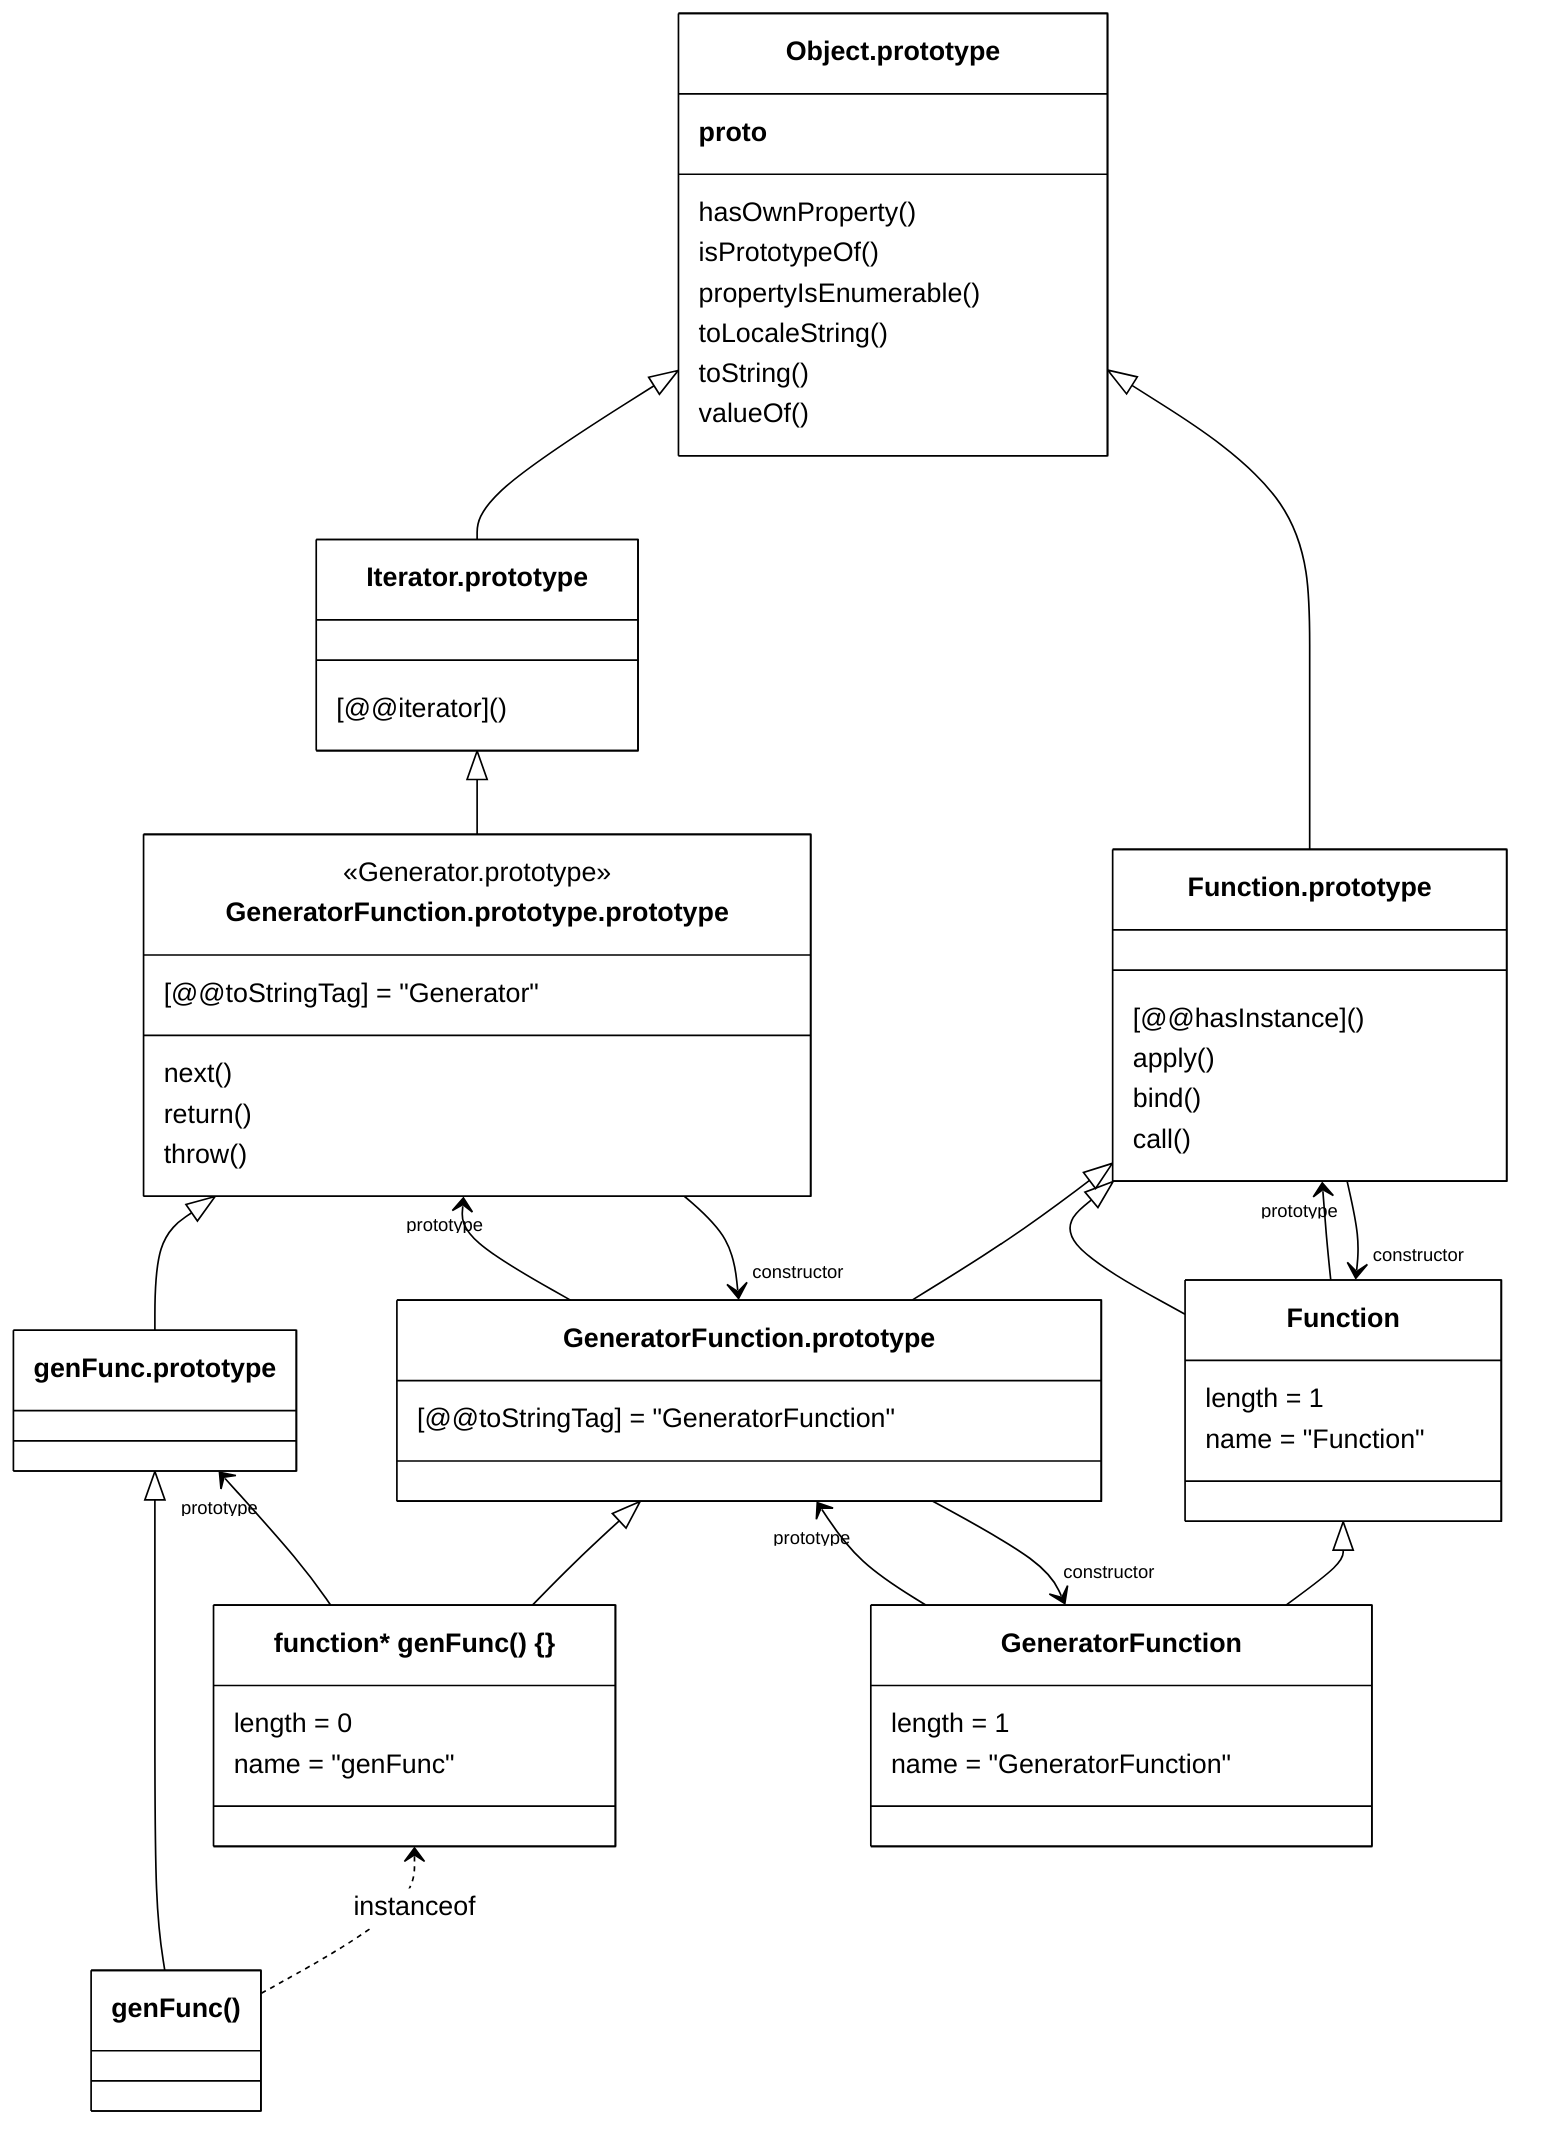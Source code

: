 %%{
  init: {
    'theme': 'base',
    'themeVariables': {
      'primaryColor': 'white',
      'primaryTextColor': 'black',
      'primaryBorderColor': 'black',
      'lineColor': 'black'
    }
  }
}%%

classDiagram

`Object.prototype` <|-- `Iterator.prototype`
`Iterator.prototype` <|-- `GeneratorFunction.prototype.prototype`
`GeneratorFunction.prototype.prototype` <|-- `genFunc.prototype`
`genFunc.prototype` <|-- `genFunc()`

`Object.prototype` <|-- `Function.prototype`
`Function.prototype` <|-- `GeneratorFunction.prototype`
`GeneratorFunction.prototype` <|-- genFunc

`Function.prototype` <|-- Function
Function <|-- GeneratorFunction

genFunc <.. `genFunc()` : instanceof
`genFunc.prototype` "prototype" <-- genFunc
`GeneratorFunction.prototype.prototype` "prototype" <-- `GeneratorFunction.prototype`
`GeneratorFunction.prototype.prototype` --> "constructor" `GeneratorFunction.prototype`
`GeneratorFunction.prototype` "prototype" <-- GeneratorFunction
`GeneratorFunction.prototype` --> "constructor" GeneratorFunction
`Function.prototype` "prototype" <-- Function
`Function.prototype` --> "constructor" Function

class `Object.prototype` {
  __proto__

  hasOwnProperty()
  isPrototypeOf()
  propertyIsEnumerable()
  toLocaleString()
  toString()
  valueOf()
}
class `Iterator.prototype` {
  \[@@iterator]()
}
class `GeneratorFunction.prototype.prototype` {
  <<Generator.prototype>>
  [@@toStringTag] = "Generator"
  next()
  return()
  throw()
}

class genFunc["function* genFunc() {}"] {
  length = 0
  name = "genFunc"
}
class `Function.prototype` {
  \[@@hasInstance]()
  apply()
  bind()
  call()
}
class `GeneratorFunction.prototype` {
  [@@toStringTag] = "GeneratorFunction"
}
class GeneratorFunction {
  length = 1
  name = "GeneratorFunction"
}
class Function {
  length = 1
  name = "Function"
}

link `Object.prototype` "/en-US/docs/Web/JavaScript/Reference/Global_Objects/Object"
link `Iterator.prototype` "/en-US/docs/Web/JavaScript/Reference/Global_Objects/Iterator"
link `GeneratorFunction.prototype.prototype` "/en-US/docs/Web/JavaScript/Reference/Global_Objects/Generator"
link `Function.prototype` "/en-US/docs/Web/JavaScript/Reference/Global_Objects/Function"
link `GeneratorFunction.prototype` "/en-US/docs/Web/JavaScript/Reference/Global_Objects/GeneratorFunction"
link GeneratorFunction "/en-US/docs/Web/JavaScript/Reference/Global_Objects/GeneratorFunction"
link Function "/en-US/docs/Web/JavaScript/Reference/Global_Objects/Function"
